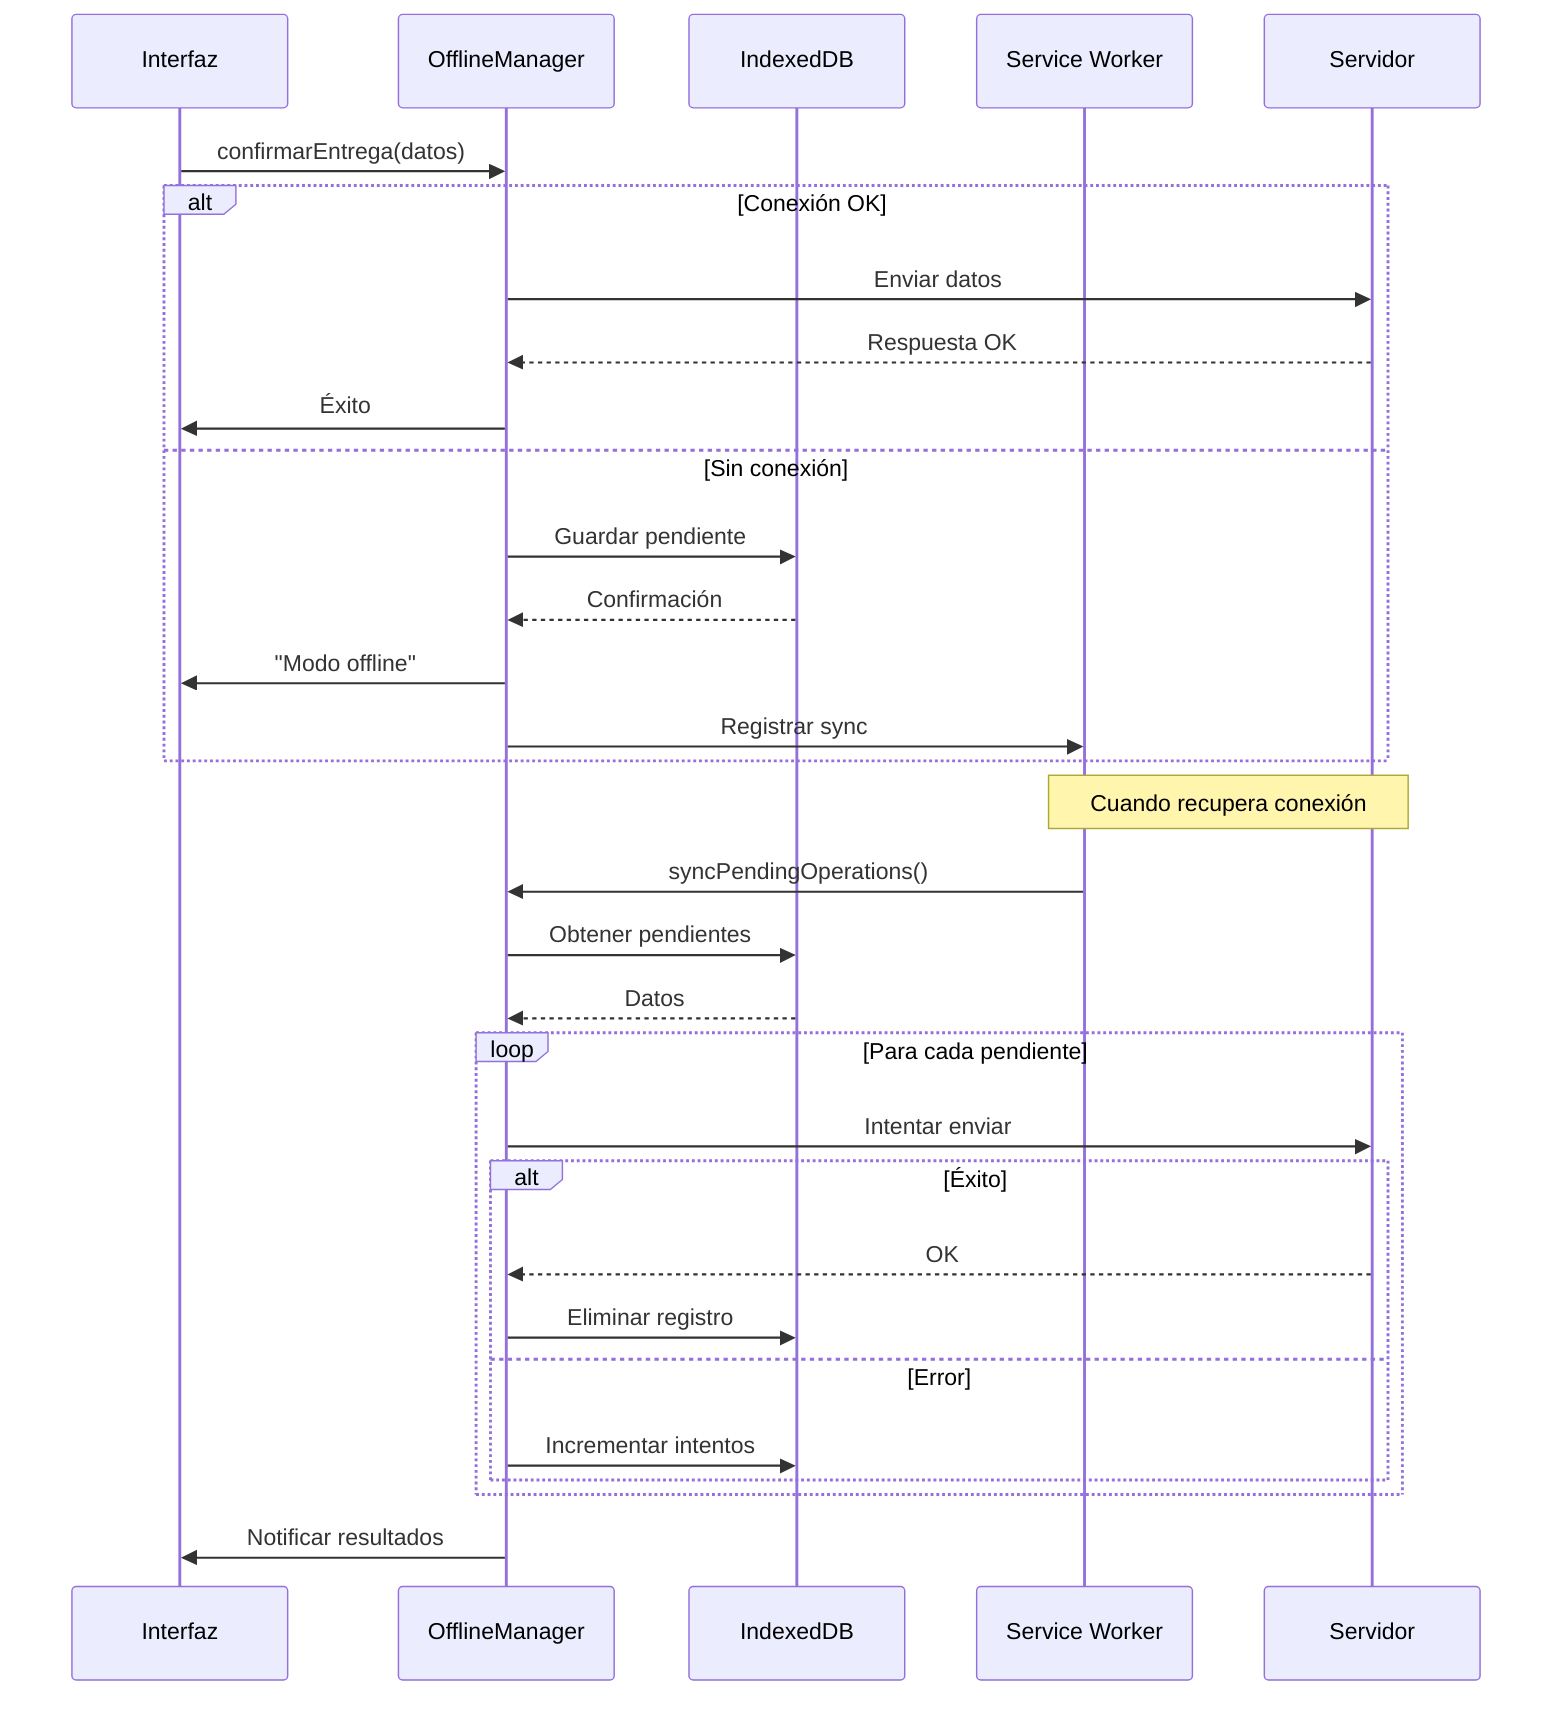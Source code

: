 sequenceDiagram
    participant UI as Interfaz
    participant OM as OfflineManager
    participant IDB as IndexedDB
    participant SW as Service Worker
    participant API as Servidor

    UI->>OM: confirmarEntrega(datos)
    alt Conexión OK
        OM->>API: Enviar datos
        API-->>OM: Respuesta OK
        OM->>UI: Éxito
    else Sin conexión
        OM->>IDB: Guardar pendiente
        IDB-->>OM: Confirmación
        OM->>UI: "Modo offline"
        OM->>SW: Registrar sync
    end

    Note over SW,API: Cuando recupera conexión
    SW->>OM: syncPendingOperations()
    OM->>IDB: Obtener pendientes
    IDB-->>OM: Datos
    loop Para cada pendiente
        OM->>API: Intentar enviar
        alt Éxito
            API-->>OM: OK
            OM->>IDB: Eliminar registro
        else Error
            OM->>IDB: Incrementar intentos
        end
    end
    OM->>UI: Notificar resultados